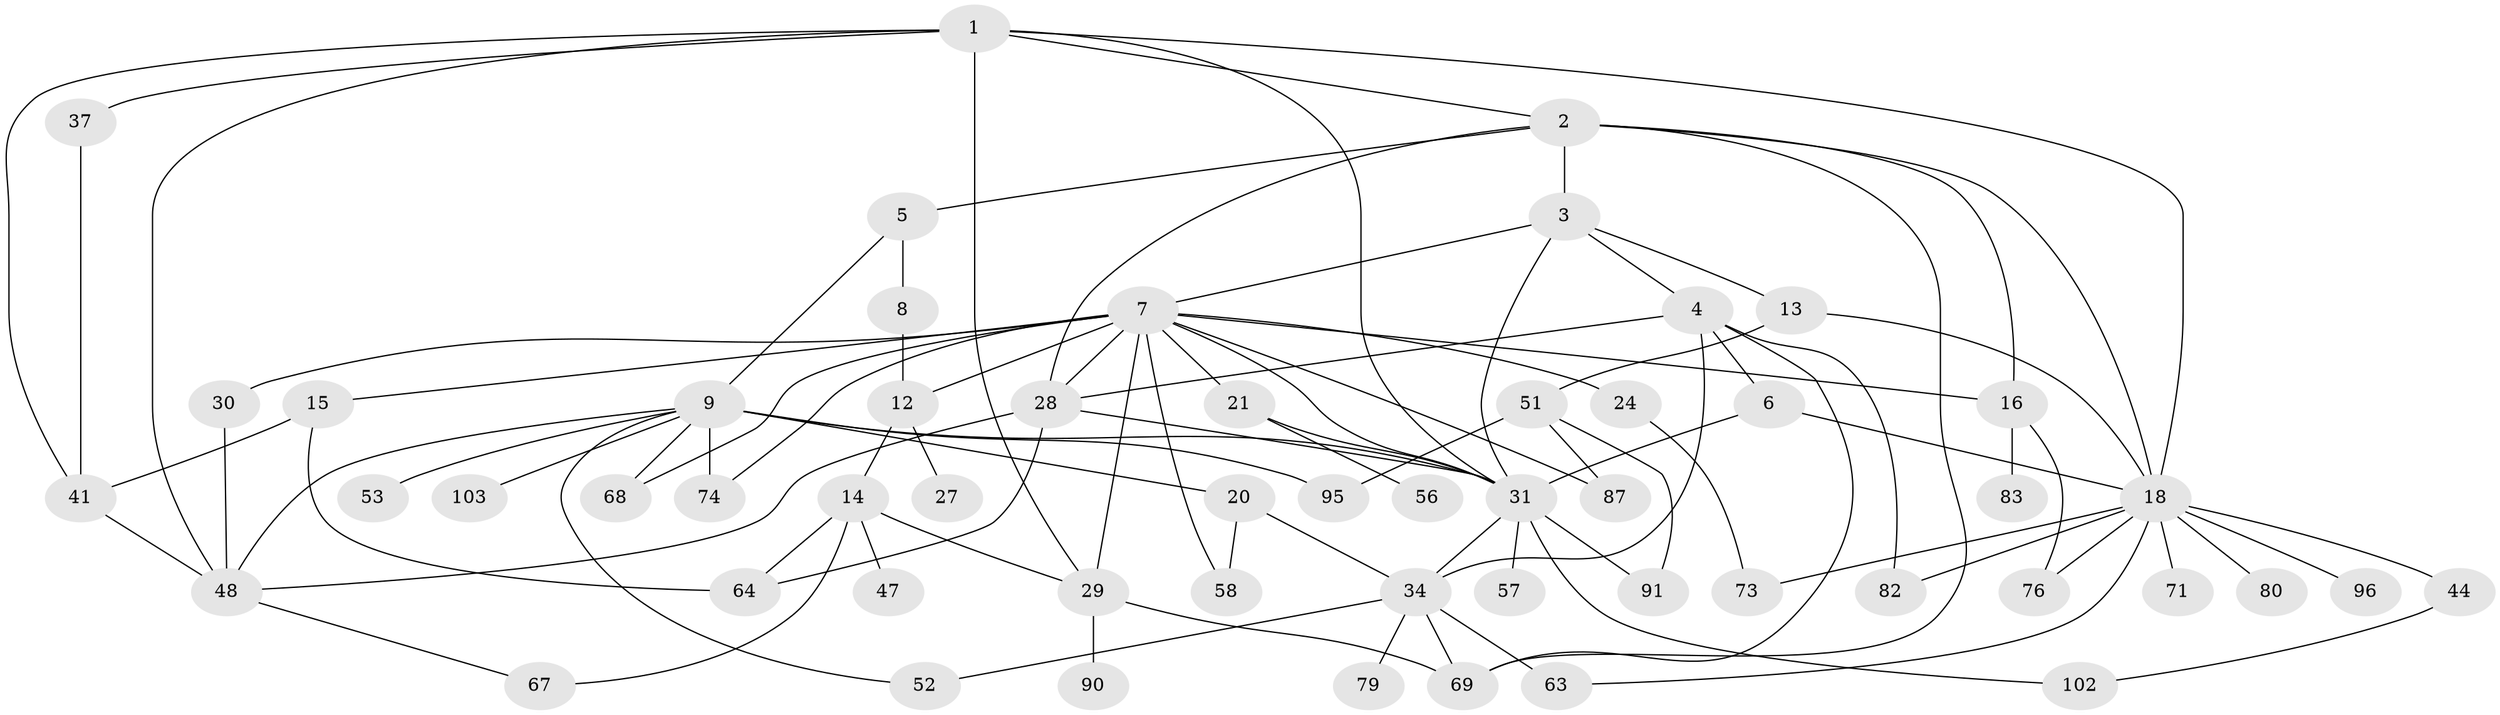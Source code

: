 // original degree distribution, {7: 0.018018018018018018, 6: 0.036036036036036036, 5: 0.06306306306306306, 3: 0.22522522522522523, 2: 0.34234234234234234, 8: 0.018018018018018018, 4: 0.08108108108108109, 9: 0.009009009009009009, 1: 0.2072072072072072}
// Generated by graph-tools (version 1.1) at 2025/13/03/09/25 04:13:30]
// undirected, 55 vertices, 95 edges
graph export_dot {
graph [start="1"]
  node [color=gray90,style=filled];
  1 [super="+10"];
  2 [super="+78+97"];
  3;
  4 [super="+43"];
  5;
  6;
  7 [super="+11"];
  8 [super="+39"];
  9 [super="+70+17+19"];
  12;
  13;
  14 [super="+50+36+35"];
  15 [super="+89"];
  16 [super="+32"];
  18 [super="+62+22"];
  20;
  21;
  24;
  27;
  28 [super="+108+33"];
  29 [super="+75+55+94"];
  30;
  31 [super="+49+66"];
  34 [super="+42+38+105"];
  37 [super="+45"];
  41 [super="+54+106+46"];
  44;
  47;
  48 [super="+61+100"];
  51 [super="+101"];
  52;
  53;
  56;
  57;
  58 [super="+60"];
  63;
  64;
  67;
  68;
  69 [super="+104"];
  71;
  73 [super="+109"];
  74 [super="+85"];
  76;
  79;
  80;
  82;
  83;
  87;
  90;
  91;
  95 [super="+99"];
  96;
  102;
  103;
  1 -- 2;
  1 -- 18;
  1 -- 37;
  1 -- 41;
  1 -- 31;
  1 -- 29;
  1 -- 48;
  2 -- 3;
  2 -- 5;
  2 -- 28;
  2 -- 69;
  2 -- 16;
  2 -- 18;
  3 -- 4;
  3 -- 7;
  3 -- 13;
  3 -- 31;
  4 -- 6;
  4 -- 34;
  4 -- 82;
  4 -- 69;
  4 -- 28;
  5 -- 8;
  5 -- 9;
  6 -- 31;
  6 -- 18;
  7 -- 68;
  7 -- 74;
  7 -- 12;
  7 -- 15;
  7 -- 16;
  7 -- 21;
  7 -- 87;
  7 -- 24;
  7 -- 28;
  7 -- 29;
  7 -- 30;
  7 -- 31;
  7 -- 58;
  8 -- 12;
  9 -- 74;
  9 -- 95 [weight=2];
  9 -- 48;
  9 -- 68;
  9 -- 103;
  9 -- 20;
  9 -- 53;
  9 -- 52;
  9 -- 31;
  12 -- 14;
  12 -- 27;
  13 -- 51;
  13 -- 18;
  14 -- 64;
  14 -- 67;
  14 -- 29;
  14 -- 47;
  15 -- 64;
  15 -- 41;
  16 -- 83;
  16 -- 76;
  18 -- 44;
  18 -- 63;
  18 -- 96 [weight=2];
  18 -- 71;
  18 -- 73;
  18 -- 76;
  18 -- 80;
  18 -- 82;
  20 -- 58;
  20 -- 34;
  21 -- 56;
  21 -- 31;
  24 -- 73;
  28 -- 48;
  28 -- 64;
  28 -- 31;
  29 -- 69;
  29 -- 90;
  30 -- 48;
  31 -- 34;
  31 -- 102;
  31 -- 57;
  31 -- 91;
  34 -- 63 [weight=2];
  34 -- 69;
  34 -- 79;
  34 -- 52;
  37 -- 41;
  41 -- 48;
  44 -- 102;
  48 -- 67;
  51 -- 87;
  51 -- 91;
  51 -- 95;
}
